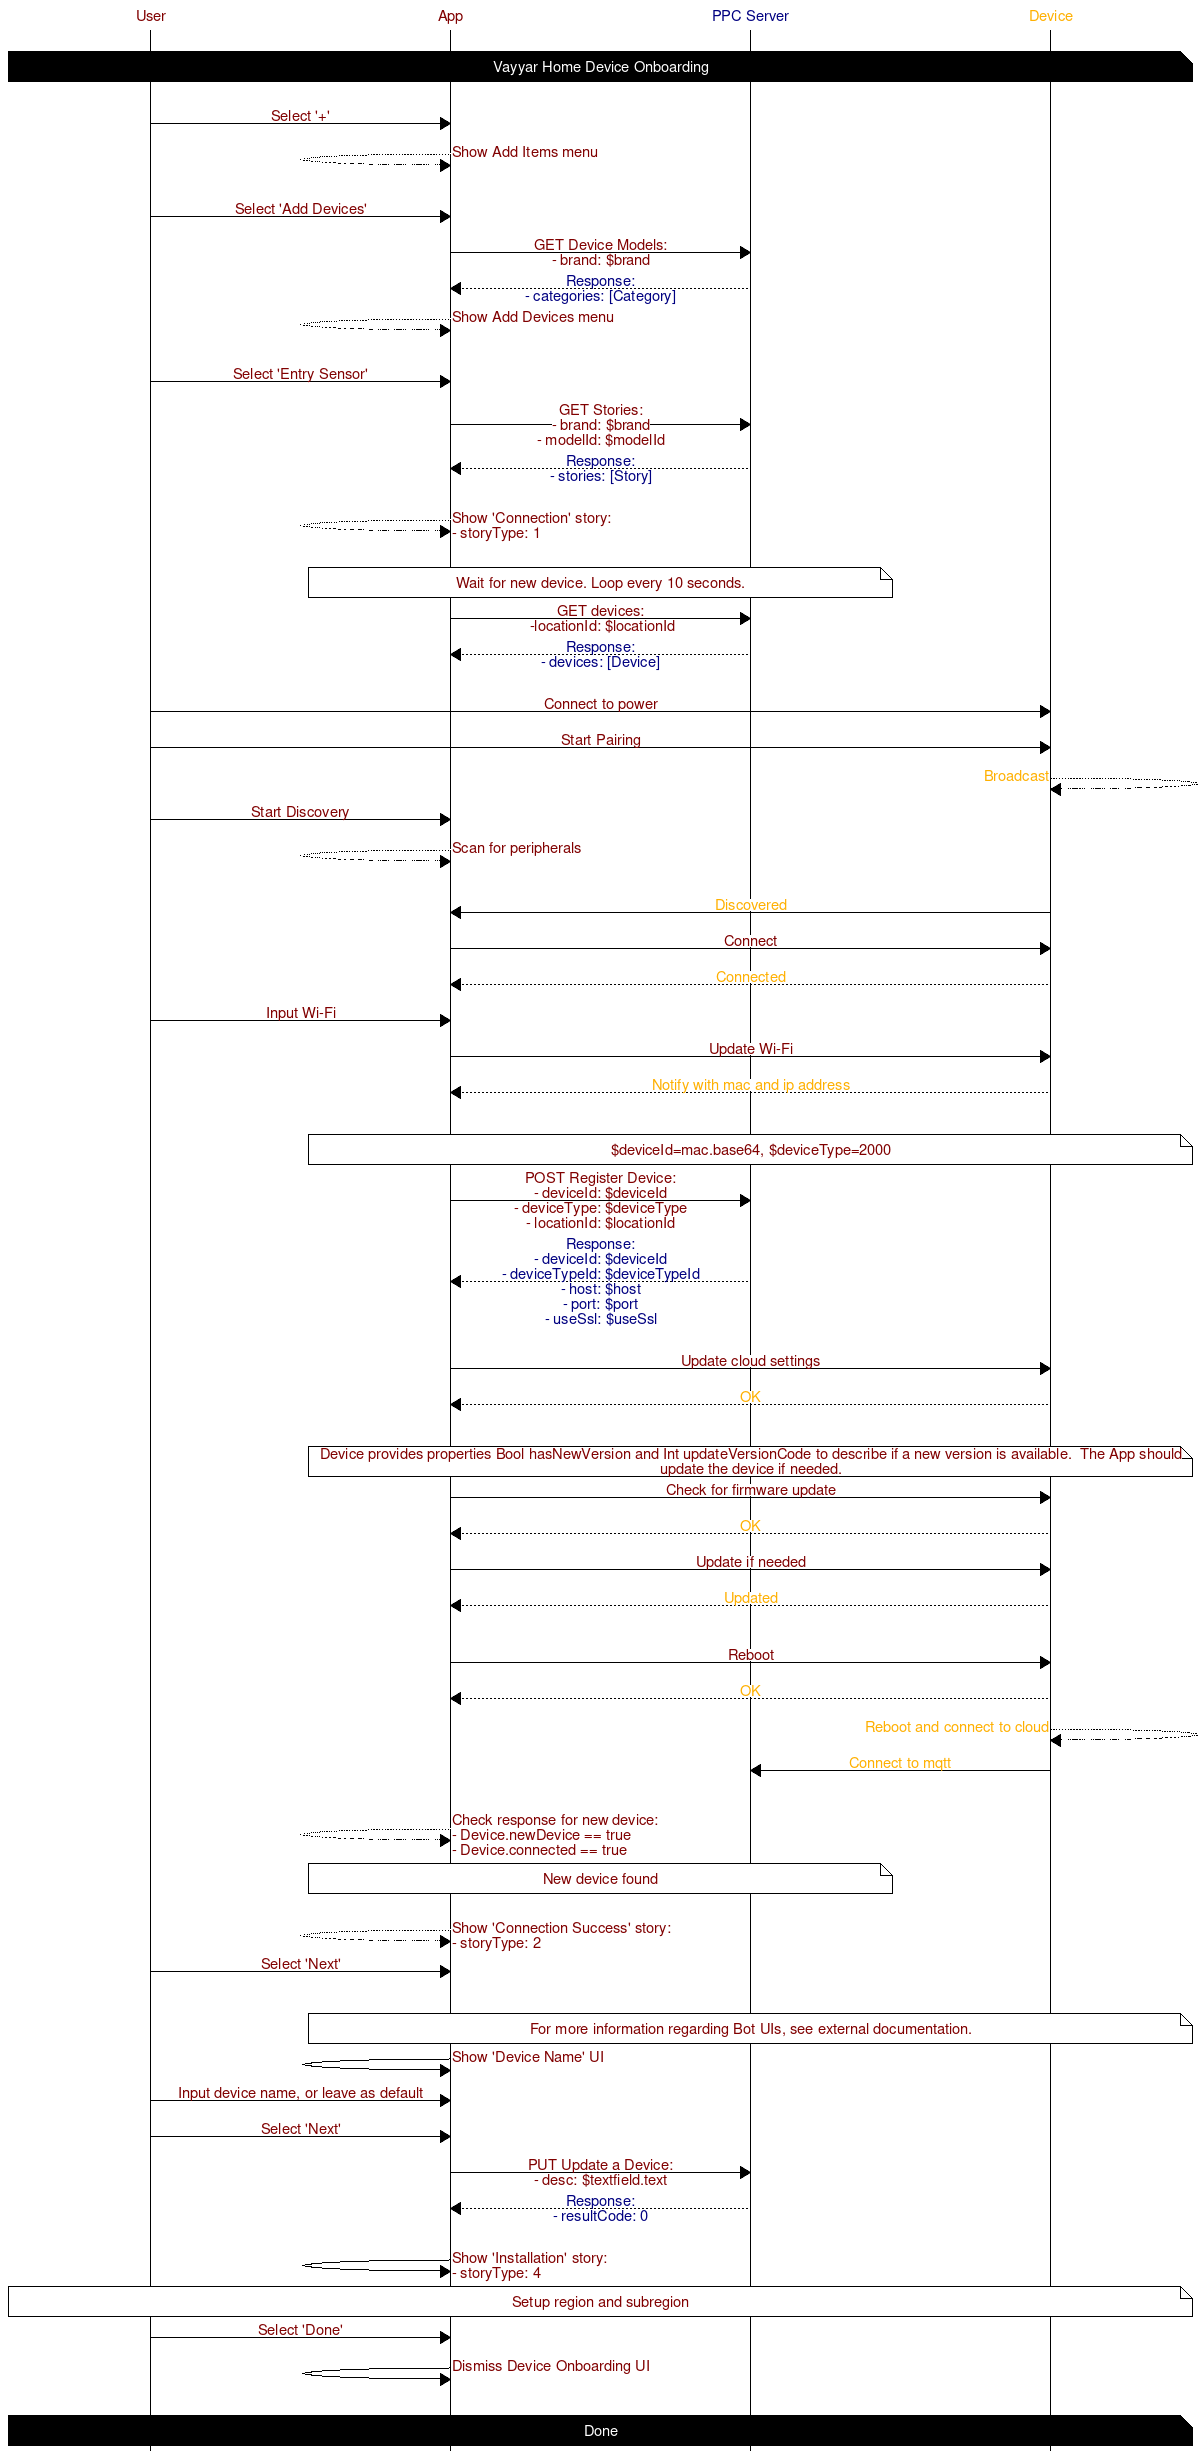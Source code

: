 # Device Onboarding - Vayyar Home
# - Connecting and registering a Vayyar Home

msc {
	hscale = "2";

	user [label="User", textcolour="maroon", arctextcolour="maroon"],
	app [label="App", textcolour="maroon", arctextcolour="maroon"],
	server [label="PPC Server", textcolour="navy", arctextcolour="navy"],
	device [label="Device", textcolour="orange", arctextcolour="orange"];
	|||;
	user note device [label="Vayyar Home Device Onboarding", textbgcolor="black", textcolor="white"];
	|||;

	# Open Add Devices menu
	user => app [label="Select '+'"];
	app << app [label="Show Add Items menu"];
	|||;
	user => app [label="Select 'Add Devices'"];
	app => server [label="GET Device Models:\n- brand: $brand"];
	app << server [label="Response:\n- categories: [Category]"];
	app << app [label="Show Add Devices menu"];
	|||;

	# Select Device
	user => app [label="Select 'Entry Sensor'"];
	app => server [label="GET Stories:\n- brand: $brand\n- modelId: $modelId"];
	app << server [label="Response:\n- stories: [Story]"];
	|||;

 	# Show Connection Story
	app << app [label="Show 'Connection' story:\n- storyType: 1"];
	|||;

	# Wait for device discovery
	app note server [label="Wait for new device. Loop every 10 seconds."];
	app => server [label="GET devices:\n -locationId: $locationId"];
	app << server [label="Response:\n- devices: [Device]"];
	|||;

	# Power on device and start discovery
	user => device [label="Connect to power"];
	user => device [label="Start Pairing"];
	device << device [label="Broadcast"];
	user => app [label="Start Discovery"];
	app << app [label="Scan for peripherals"];
	|||;

	# Connect and input Wi-Fi
	app <= device [label="Discovered"];
	app => device [label="Connect"];
	app << device [label="Connected"];
	user => app [label="Input Wi-Fi"];
	app => device [label="Update Wi-Fi"];
	app << device [label="Notify with mac and ip address"];
	|||;

	# Register device
	app note device [label="$deviceId=mac.base64, $deviceType=2000"];
	app => server [label="POST Register Device:\n- deviceId: $deviceId\n- deviceType: $deviceType\n- locationId: $locationId"];
	app << server [label="Response:\n- deviceId: $deviceId\n- deviceTypeId: $deviceTypeId\n- host: $host\n- port: $port\n- useSsl: $useSsl"];
	|||;

	# Configure Cloud
	app => device [label="Update cloud settings"];
	app << device [label="OK"];
	|||;

	# Update Firmware
	app note device [label="Device provides properties Bool hasNewVersion and Int updateVersionCode to describe if a new version is available.  The App should update the device if needed."];
	app => device [label="Check for firmware update"];
	app << device [label="OK"];
	app => device [label="Update if needed"];
	app << device [label="Updated"];
	|||;

	# Reboot and connnect
	app => device [label="Reboot"];
	app << device [label="OK"];
	device << device [label="Reboot and connect to cloud"];
	device => server [label="Connect to mqtt"];
	|||;

	# Device discovered
	app << app [label="Check response for new device:\n- Device.newDevice == true\n- Device.connected == true"];
	app note server [label="New device found"];
	|||;

 	# Show Connection Success Story
	app << app [label="Show 'Connection Success' story:\n- storyType: 2"];
	user => app [label="Select 'Next'"];
	|||;

	# Show Device Onboarding Configuration Screens
	app note device [label="For more information regarding Bot UIs, see external documentation."];
	app => app [label="Show 'Device Name' UI"];
	user => app [label="Input device name, or leave as default"];
	user => app [label="Select 'Next'"];
	app => server [label="PUT Update a Device:\n- desc: $textfield.text"];
	app << server [label="Response:\n- resultCode: 0"];
	|||;

	# Show Installation Help Story
	app => app [label="Show 'Installation' story:\n- storyType: 4"];
	user note device [label="Setup region and subregion"];
	user => app [label="Select 'Done'"];
	app => app [label="Dismiss Device Onboarding UI"];
	|||;

	user note device [label="Done", textbgcolor="black", textcolor="white"];
}
